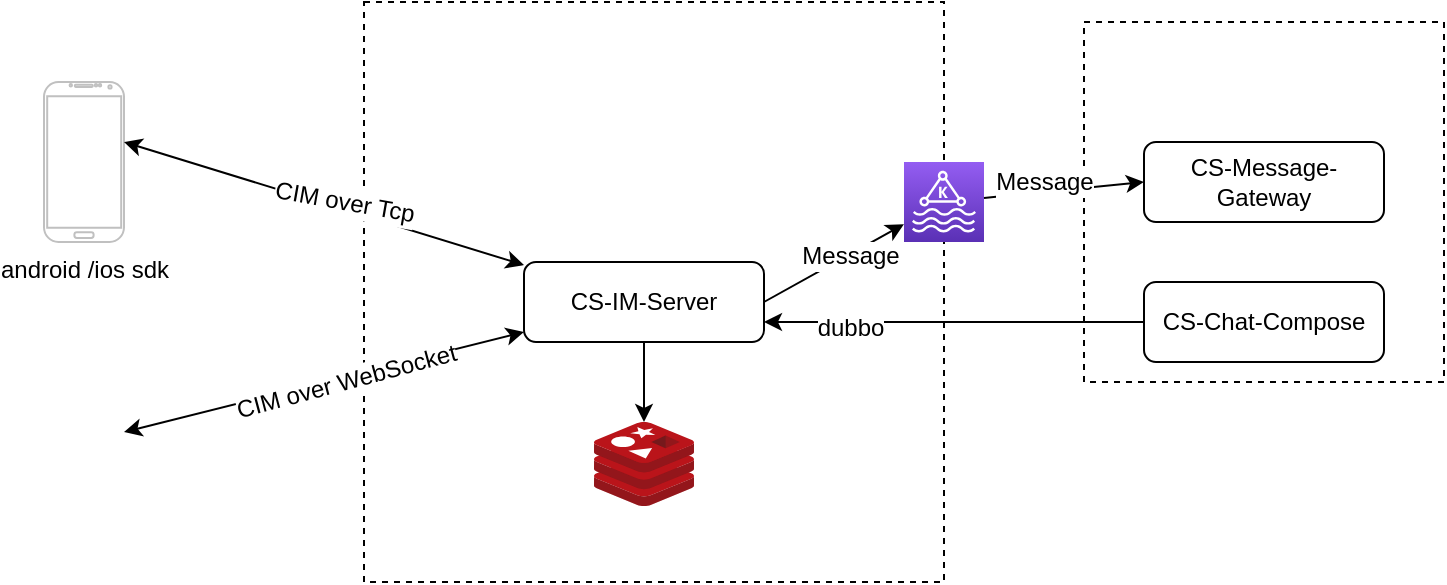 <mxfile version="12.3.3" type="github" pages="1"><diagram id="pN9lckE1zTT9v_Nb0SRE" name="第 1 页"><mxGraphModel dx="1243" dy="674" grid="1" gridSize="10" guides="1" tooltips="1" connect="1" arrows="1" fold="1" page="1" pageScale="1" pageWidth="827" pageHeight="1169" math="0" shadow="0"><root><mxCell id="0"/><mxCell id="1" parent="0"/><mxCell id="GsPv95vR9pBdvAl1TloP-17" value="" style="whiteSpace=wrap;html=1;aspect=fixed;dashed=1;" vertex="1" parent="1"><mxGeometry x="620" y="180" width="180" height="180" as="geometry"/></mxCell><mxCell id="GsPv95vR9pBdvAl1TloP-15" value="" style="whiteSpace=wrap;html=1;aspect=fixed;dashed=1;" vertex="1" parent="1"><mxGeometry x="260" y="170" width="290" height="290" as="geometry"/></mxCell><mxCell id="GsPv95vR9pBdvAl1TloP-1" value="CS-IM-Server" style="rounded=1;whiteSpace=wrap;html=1;" vertex="1" parent="1"><mxGeometry x="340" y="300" width="120" height="40" as="geometry"/></mxCell><mxCell id="GsPv95vR9pBdvAl1TloP-2" value="android /ios sdk" style="verticalLabelPosition=bottom;verticalAlign=top;html=1;shadow=0;dashed=0;strokeWidth=1;shape=mxgraph.android.phone2;strokeColor=#c0c0c0;" vertex="1" parent="1"><mxGeometry x="100" y="210" width="40" height="80" as="geometry"/></mxCell><mxCell id="GsPv95vR9pBdvAl1TloP-3" value="" style="shape=image;html=1;verticalAlign=top;verticalLabelPosition=bottom;labelBackgroundColor=#ffffff;imageAspect=0;aspect=fixed;image=https://cdn4.iconfinder.com/data/icons/scripting-and-programming-languages/512/js-128.png" vertex="1" parent="1"><mxGeometry x="100" y="370" width="40" height="40" as="geometry"/></mxCell><mxCell id="GsPv95vR9pBdvAl1TloP-6" value="" style="endArrow=classic;html=1;exitX=1;exitY=0.375;exitDx=0;exitDy=0;exitPerimeter=0;startArrow=classic;startFill=1;" edge="1" parent="1" source="GsPv95vR9pBdvAl1TloP-2" target="GsPv95vR9pBdvAl1TloP-1"><mxGeometry width="50" height="50" relative="1" as="geometry"><mxPoint x="130" y="260" as="sourcePoint"/><mxPoint x="180" y="210" as="targetPoint"/></mxGeometry></mxCell><mxCell id="GsPv95vR9pBdvAl1TloP-7" value="CIM over Tcp" style="text;html=1;align=center;verticalAlign=middle;resizable=0;points=[];;labelBackgroundColor=#ffffff;rotation=10;" vertex="1" connectable="0" parent="GsPv95vR9pBdvAl1TloP-6"><mxGeometry x="0.171" y="1" relative="1" as="geometry"><mxPoint x="-7.5" y="-5" as="offset"/></mxGeometry></mxCell><mxCell id="GsPv95vR9pBdvAl1TloP-8" value="" style="endArrow=classic;html=1;startArrow=classic;startFill=1;" edge="1" parent="1" source="GsPv95vR9pBdvAl1TloP-3" target="GsPv95vR9pBdvAl1TloP-1"><mxGeometry width="50" height="50" relative="1" as="geometry"><mxPoint x="80" y="480" as="sourcePoint"/><mxPoint x="130" y="430" as="targetPoint"/></mxGeometry></mxCell><mxCell id="GsPv95vR9pBdvAl1TloP-10" value="CIM over WebSocket" style="text;html=1;align=center;verticalAlign=middle;resizable=0;points=[];;labelBackgroundColor=#ffffff;rotation=-15;" vertex="1" connectable="0" parent="GsPv95vR9pBdvAl1TloP-8"><mxGeometry x="0.056" y="2" relative="1" as="geometry"><mxPoint x="5" y="3.5" as="offset"/></mxGeometry></mxCell><mxCell id="GsPv95vR9pBdvAl1TloP-11" value="" style="aspect=fixed;html=1;points=[];align=center;image;fontSize=12;image=img/lib/mscae/Cache_Redis_Product.svg;" vertex="1" parent="1"><mxGeometry x="375" y="380" width="50" height="42" as="geometry"/></mxCell><mxCell id="GsPv95vR9pBdvAl1TloP-12" value="" style="outlineConnect=0;fontColor=#232F3E;gradientColor=#945DF2;gradientDirection=north;fillColor=#5A30B5;strokeColor=#ffffff;dashed=0;verticalLabelPosition=bottom;verticalAlign=top;align=center;html=1;fontSize=12;fontStyle=0;aspect=fixed;shape=mxgraph.aws4.resourceIcon;resIcon=mxgraph.aws4.managed_streaming_for_kafka;" vertex="1" parent="1"><mxGeometry x="530" y="250" width="40" height="40" as="geometry"/></mxCell><mxCell id="GsPv95vR9pBdvAl1TloP-13" value="CS-Message-Gateway" style="rounded=1;whiteSpace=wrap;html=1;" vertex="1" parent="1"><mxGeometry x="650" y="240" width="120" height="40" as="geometry"/></mxCell><mxCell id="GsPv95vR9pBdvAl1TloP-14" value="CS-Chat-Compose" style="rounded=1;whiteSpace=wrap;html=1;" vertex="1" parent="1"><mxGeometry x="650" y="310" width="120" height="40" as="geometry"/></mxCell><mxCell id="GsPv95vR9pBdvAl1TloP-18" value="" style="endArrow=classic;html=1;" edge="1" parent="1" source="GsPv95vR9pBdvAl1TloP-1" target="GsPv95vR9pBdvAl1TloP-11"><mxGeometry width="50" height="50" relative="1" as="geometry"><mxPoint x="450" y="380" as="sourcePoint"/><mxPoint x="500" y="330" as="targetPoint"/></mxGeometry></mxCell><mxCell id="GsPv95vR9pBdvAl1TloP-19" value="" style="endArrow=classic;html=1;" edge="1" parent="1" target="GsPv95vR9pBdvAl1TloP-12"><mxGeometry width="50" height="50" relative="1" as="geometry"><mxPoint x="460" y="320" as="sourcePoint"/><mxPoint x="510" y="270" as="targetPoint"/></mxGeometry></mxCell><mxCell id="GsPv95vR9pBdvAl1TloP-23" value="Message" style="text;html=1;align=center;verticalAlign=middle;resizable=0;points=[];;labelBackgroundColor=#ffffff;" vertex="1" connectable="0" parent="GsPv95vR9pBdvAl1TloP-19"><mxGeometry x="0.216" relative="1" as="geometry"><mxPoint as="offset"/></mxGeometry></mxCell><mxCell id="GsPv95vR9pBdvAl1TloP-20" value="" style="endArrow=classic;html=1;entryX=0;entryY=0.5;entryDx=0;entryDy=0;" edge="1" parent="1" source="GsPv95vR9pBdvAl1TloP-12" target="GsPv95vR9pBdvAl1TloP-13"><mxGeometry width="50" height="50" relative="1" as="geometry"><mxPoint x="570" y="275" as="sourcePoint"/><mxPoint x="620" y="225" as="targetPoint"/></mxGeometry></mxCell><mxCell id="GsPv95vR9pBdvAl1TloP-24" value="Message" style="text;html=1;align=center;verticalAlign=middle;resizable=0;points=[];;labelBackgroundColor=#ffffff;" vertex="1" connectable="0" parent="GsPv95vR9pBdvAl1TloP-20"><mxGeometry x="-0.677" y="3" relative="1" as="geometry"><mxPoint x="17.5" y="-3.5" as="offset"/></mxGeometry></mxCell><mxCell id="GsPv95vR9pBdvAl1TloP-21" value="" style="endArrow=classic;html=1;exitX=0;exitY=0.5;exitDx=0;exitDy=0;entryX=1;entryY=0.75;entryDx=0;entryDy=0;" edge="1" parent="1" source="GsPv95vR9pBdvAl1TloP-14" target="GsPv95vR9pBdvAl1TloP-1"><mxGeometry width="50" height="50" relative="1" as="geometry"><mxPoint x="80" y="530" as="sourcePoint"/><mxPoint x="130" y="480" as="targetPoint"/></mxGeometry></mxCell><mxCell id="GsPv95vR9pBdvAl1TloP-22" value="dubbo" style="text;html=1;align=center;verticalAlign=middle;resizable=0;points=[];;labelBackgroundColor=#ffffff;" vertex="1" connectable="0" parent="GsPv95vR9pBdvAl1TloP-21"><mxGeometry x="0.552" y="3" relative="1" as="geometry"><mxPoint as="offset"/></mxGeometry></mxCell></root></mxGraphModel></diagram></mxfile>